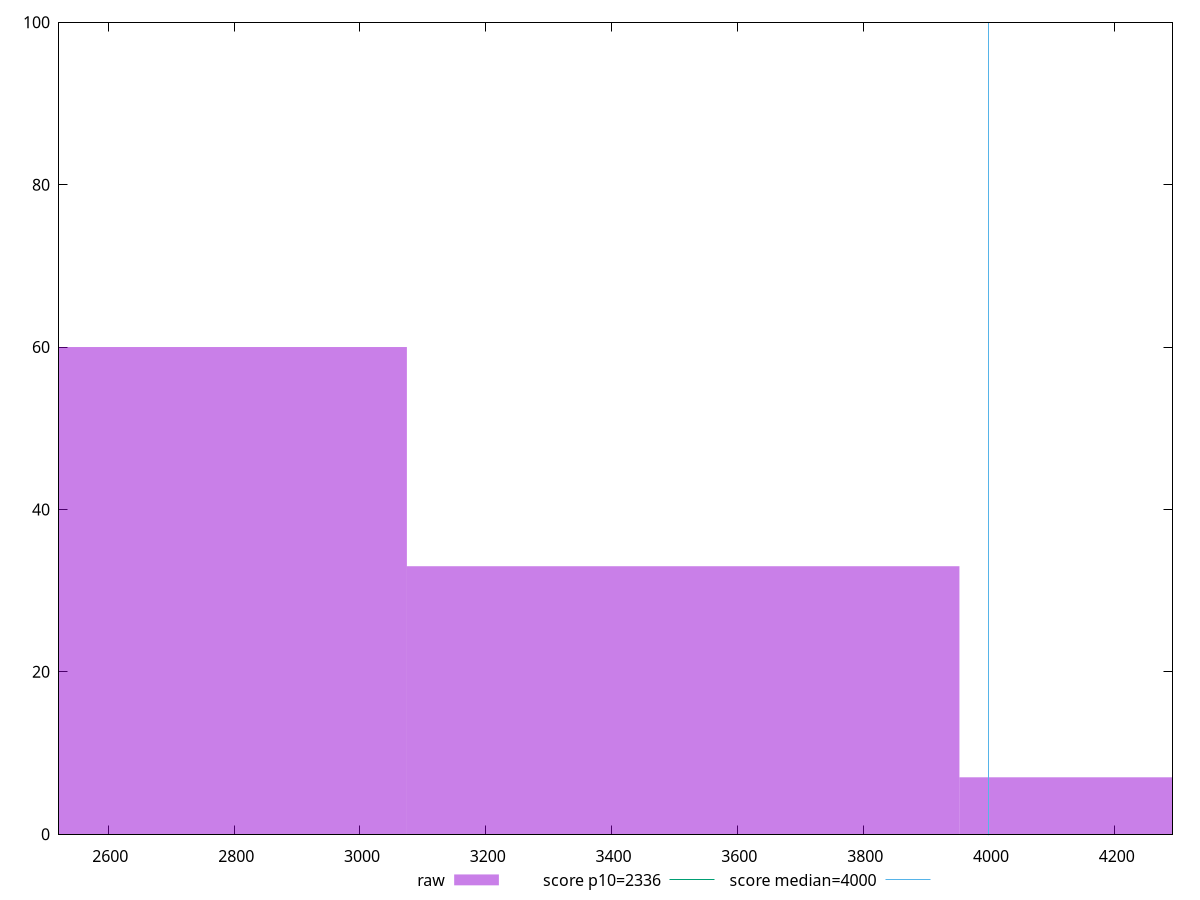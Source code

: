 reset

$raw <<EOF
3513.8757151757613 33
2635.406786381821 60
4392.344643969702 7
EOF

set key outside below
set boxwidth 878.4689287939403
set xrange [2521.569:4291.841]
set yrange [0:100]
set trange [0:100]
set style fill transparent solid 0.5 noborder

set parametric
set terminal svg size 640, 490 enhanced background rgb 'white'
set output "report_00015_2021-02-09T16-11-33.973Z/first-meaningful-paint/samples/pages/raw/histogram.svg"

plot $raw title "raw" with boxes, \
     2336,t title "score p10=2336", \
     4000,t title "score median=4000"

reset
